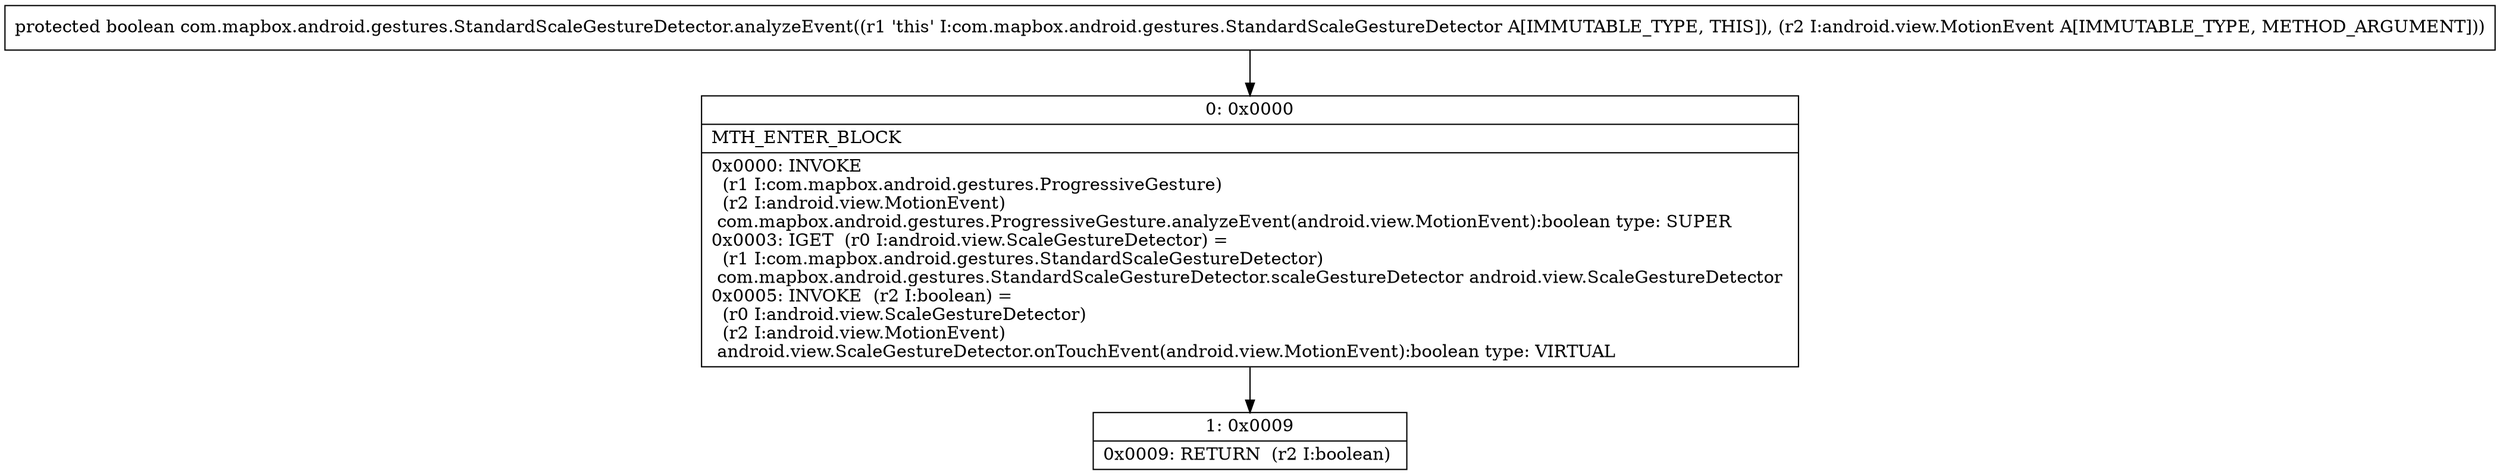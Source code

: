 digraph "CFG forcom.mapbox.android.gestures.StandardScaleGestureDetector.analyzeEvent(Landroid\/view\/MotionEvent;)Z" {
Node_0 [shape=record,label="{0\:\ 0x0000|MTH_ENTER_BLOCK\l|0x0000: INVOKE  \l  (r1 I:com.mapbox.android.gestures.ProgressiveGesture)\l  (r2 I:android.view.MotionEvent)\l com.mapbox.android.gestures.ProgressiveGesture.analyzeEvent(android.view.MotionEvent):boolean type: SUPER \l0x0003: IGET  (r0 I:android.view.ScaleGestureDetector) = \l  (r1 I:com.mapbox.android.gestures.StandardScaleGestureDetector)\l com.mapbox.android.gestures.StandardScaleGestureDetector.scaleGestureDetector android.view.ScaleGestureDetector \l0x0005: INVOKE  (r2 I:boolean) = \l  (r0 I:android.view.ScaleGestureDetector)\l  (r2 I:android.view.MotionEvent)\l android.view.ScaleGestureDetector.onTouchEvent(android.view.MotionEvent):boolean type: VIRTUAL \l}"];
Node_1 [shape=record,label="{1\:\ 0x0009|0x0009: RETURN  (r2 I:boolean) \l}"];
MethodNode[shape=record,label="{protected boolean com.mapbox.android.gestures.StandardScaleGestureDetector.analyzeEvent((r1 'this' I:com.mapbox.android.gestures.StandardScaleGestureDetector A[IMMUTABLE_TYPE, THIS]), (r2 I:android.view.MotionEvent A[IMMUTABLE_TYPE, METHOD_ARGUMENT])) }"];
MethodNode -> Node_0;
Node_0 -> Node_1;
}

